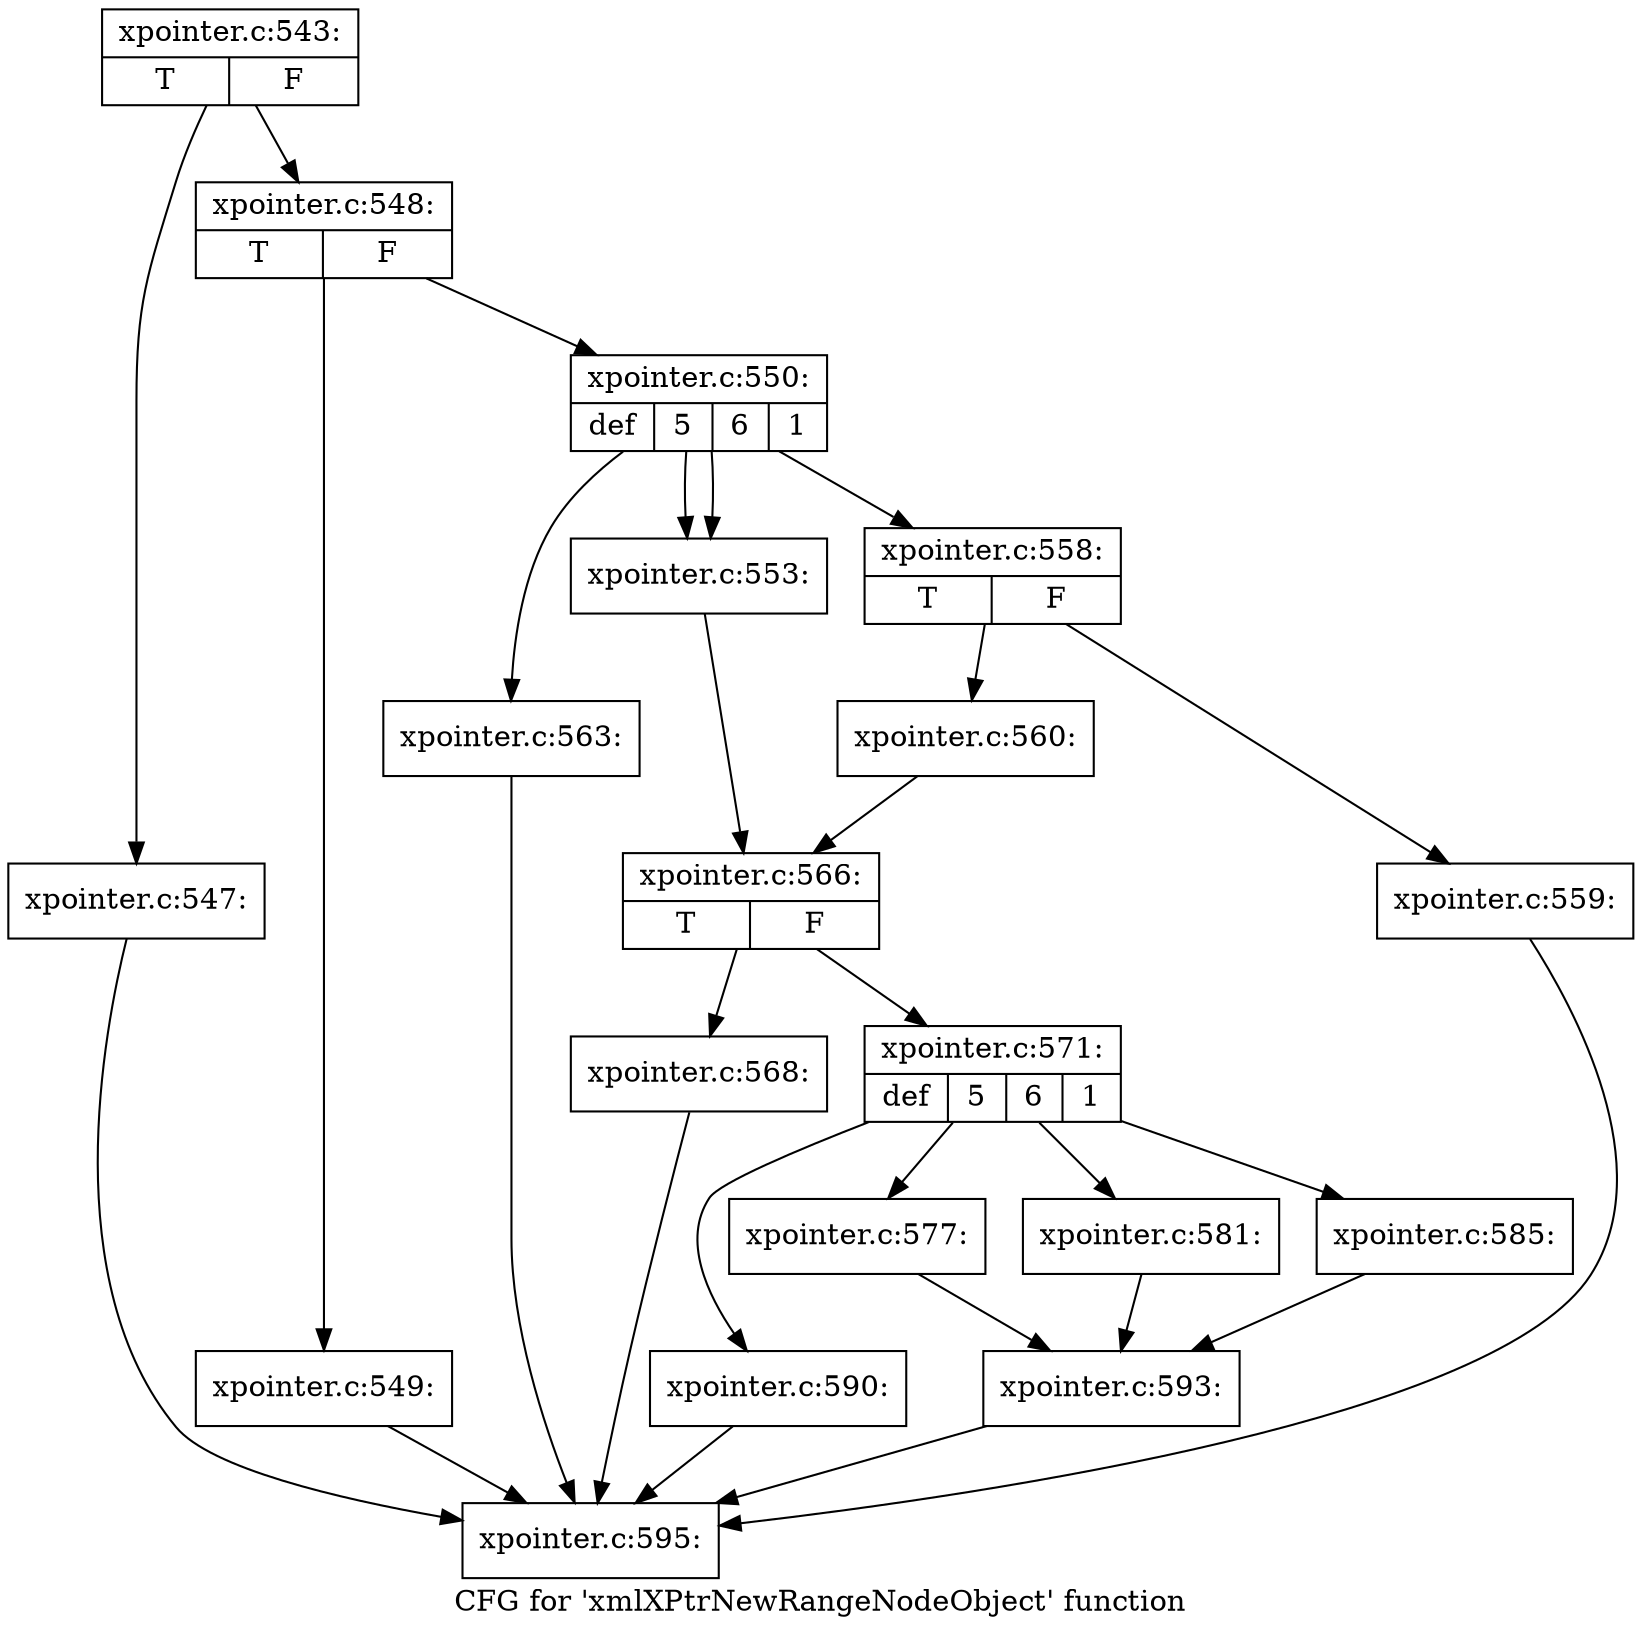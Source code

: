 digraph "CFG for 'xmlXPtrNewRangeNodeObject' function" {
	label="CFG for 'xmlXPtrNewRangeNodeObject' function";

	Node0x50c5e20 [shape=record,label="{xpointer.c:543:|{<s0>T|<s1>F}}"];
	Node0x50c5e20 -> Node0x50c6960;
	Node0x50c5e20 -> Node0x50c69b0;
	Node0x50c6960 [shape=record,label="{xpointer.c:547:}"];
	Node0x50c6960 -> Node0x50bf750;
	Node0x50c69b0 [shape=record,label="{xpointer.c:548:|{<s0>T|<s1>F}}"];
	Node0x50c69b0 -> Node0x50c6e10;
	Node0x50c69b0 -> Node0x50c6e60;
	Node0x50c6e10 [shape=record,label="{xpointer.c:549:}"];
	Node0x50c6e10 -> Node0x50bf750;
	Node0x50c6e60 [shape=record,label="{xpointer.c:550:|{<s0>def|<s1>5|<s2>6|<s3>1}}"];
	Node0x50c6e60 -> Node0x50c7460;
	Node0x50c6e60 -> Node0x50c77a0;
	Node0x50c6e60 -> Node0x50c77a0;
	Node0x50c6e60 -> Node0x50c7880;
	Node0x50c77a0 [shape=record,label="{xpointer.c:553:}"];
	Node0x50c77a0 -> Node0x50c7250;
	Node0x50c7880 [shape=record,label="{xpointer.c:558:|{<s0>T|<s1>F}}"];
	Node0x50c7880 -> Node0x50c7970;
	Node0x50c7880 -> Node0x50c79c0;
	Node0x50c7970 [shape=record,label="{xpointer.c:559:}"];
	Node0x50c7970 -> Node0x50bf750;
	Node0x50c79c0 [shape=record,label="{xpointer.c:560:}"];
	Node0x50c79c0 -> Node0x50c7250;
	Node0x50c7460 [shape=record,label="{xpointer.c:563:}"];
	Node0x50c7460 -> Node0x50bf750;
	Node0x50c7250 [shape=record,label="{xpointer.c:566:|{<s0>T|<s1>F}}"];
	Node0x50c7250 -> Node0x50c8690;
	Node0x50c7250 -> Node0x50c86e0;
	Node0x50c8690 [shape=record,label="{xpointer.c:568:}"];
	Node0x50c8690 -> Node0x50bf750;
	Node0x50c86e0 [shape=record,label="{xpointer.c:571:|{<s0>def|<s1>5|<s2>6|<s3>1}}"];
	Node0x50c86e0 -> Node0x50c9930;
	Node0x50c86e0 -> Node0x50c9c30;
	Node0x50c86e0 -> Node0x50ca4b0;
	Node0x50c86e0 -> Node0x50cad30;
	Node0x50c9c30 [shape=record,label="{xpointer.c:577:}"];
	Node0x50c9c30 -> Node0x50c9720;
	Node0x50ca4b0 [shape=record,label="{xpointer.c:581:}"];
	Node0x50ca4b0 -> Node0x50c9720;
	Node0x50cad30 [shape=record,label="{xpointer.c:585:}"];
	Node0x50cad30 -> Node0x50c9720;
	Node0x50c9930 [shape=record,label="{xpointer.c:590:}"];
	Node0x50c9930 -> Node0x50bf750;
	Node0x50c9720 [shape=record,label="{xpointer.c:593:}"];
	Node0x50c9720 -> Node0x50bf750;
	Node0x50bf750 [shape=record,label="{xpointer.c:595:}"];
}

